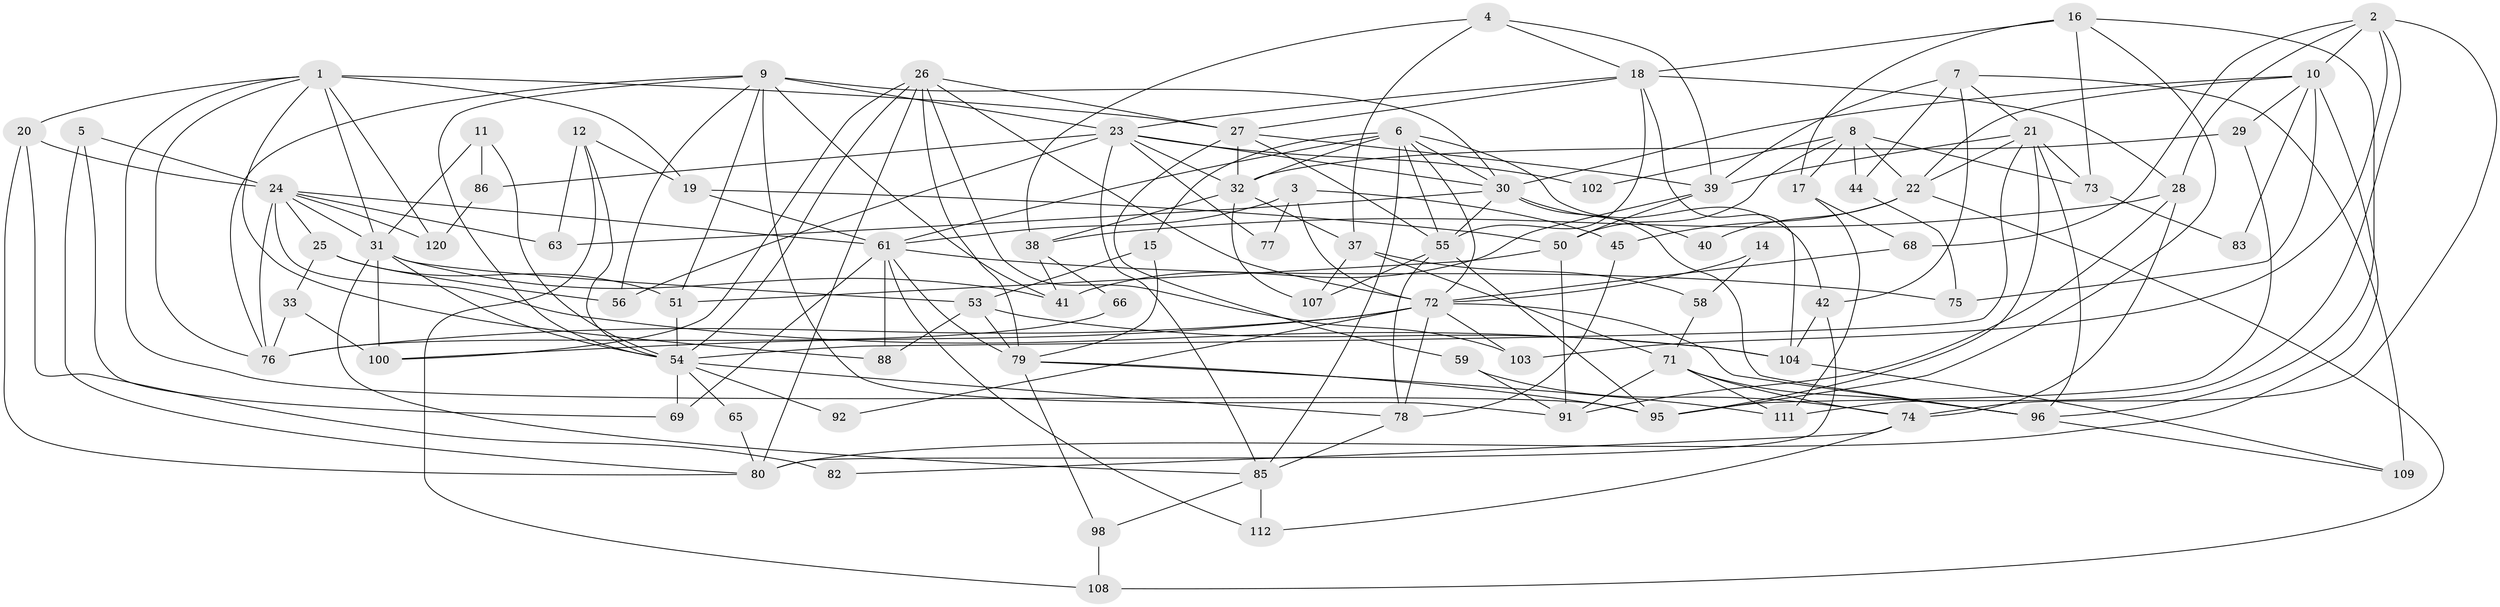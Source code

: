 // Generated by graph-tools (version 1.1) at 2025/24/03/03/25 07:24:01]
// undirected, 84 vertices, 200 edges
graph export_dot {
graph [start="1"]
  node [color=gray90,style=filled];
  1 [super="+87"];
  2;
  3;
  4 [super="+116"];
  5 [super="+46"];
  6 [super="+118"];
  7;
  8 [super="+13"];
  9 [super="+43"];
  10 [super="+115"];
  11;
  12 [super="+57"];
  14;
  15;
  16 [super="+101"];
  17 [super="+47"];
  18 [super="+89"];
  19 [super="+49"];
  20;
  21 [super="+36"];
  22 [super="+106"];
  23 [super="+67"];
  24 [super="+34"];
  25;
  26 [super="+121"];
  27 [super="+48"];
  28 [super="+35"];
  29 [super="+70"];
  30 [super="+60"];
  31 [super="+52"];
  32 [super="+113"];
  33;
  37;
  38 [super="+97"];
  39 [super="+62"];
  40;
  41;
  42;
  44;
  45;
  50;
  51 [super="+105"];
  53;
  54 [super="+94"];
  55 [super="+84"];
  56;
  58;
  59;
  61 [super="+64"];
  63;
  65;
  66;
  68;
  69;
  71 [super="+117"];
  72 [super="+81"];
  73;
  74 [super="+119"];
  75;
  76 [super="+110"];
  77;
  78 [super="+114"];
  79 [super="+93"];
  80;
  82;
  83;
  85 [super="+90"];
  86;
  88;
  91;
  92;
  95 [super="+99"];
  96;
  98;
  100;
  102;
  103;
  104;
  107;
  108;
  109;
  111;
  112;
  120;
  1 -- 31;
  1 -- 120;
  1 -- 19 [weight=2];
  1 -- 20;
  1 -- 88;
  1 -- 76;
  1 -- 95;
  1 -- 27;
  2 -- 68;
  2 -- 103;
  2 -- 28;
  2 -- 74;
  2 -- 111;
  2 -- 10;
  3 -- 45;
  3 -- 61;
  3 -- 72;
  3 -- 77;
  4 -- 39;
  4 -- 37;
  4 -- 18;
  4 -- 38;
  5 -- 80;
  5 -- 69;
  5 -- 24;
  6 -- 85 [weight=2];
  6 -- 42;
  6 -- 72;
  6 -- 61;
  6 -- 15;
  6 -- 32;
  6 -- 30;
  6 -- 55;
  7 -- 44;
  7 -- 42;
  7 -- 109;
  7 -- 39;
  7 -- 21;
  8 -- 50;
  8 -- 44;
  8 -- 102;
  8 -- 73;
  8 -- 22;
  8 -- 17;
  9 -- 91;
  9 -- 56;
  9 -- 76;
  9 -- 41;
  9 -- 54;
  9 -- 51;
  9 -- 30;
  9 -- 23;
  10 -- 80;
  10 -- 30;
  10 -- 83 [weight=2];
  10 -- 75;
  10 -- 29;
  10 -- 22;
  11 -- 86;
  11 -- 54;
  11 -- 31;
  12 -- 19 [weight=2];
  12 -- 63;
  12 -- 108;
  12 -- 54;
  14 -- 58;
  14 -- 72;
  15 -- 79;
  15 -- 53;
  16 -- 73;
  16 -- 96;
  16 -- 18;
  16 -- 95;
  16 -- 17;
  17 -- 68 [weight=2];
  17 -- 111;
  18 -- 55;
  18 -- 23;
  18 -- 104;
  18 -- 27;
  18 -- 28;
  19 -- 50;
  19 -- 61;
  20 -- 80;
  20 -- 82;
  20 -- 24;
  21 -- 73;
  21 -- 96;
  21 -- 39;
  21 -- 54;
  21 -- 95;
  21 -- 22;
  22 -- 108;
  22 -- 40;
  22 -- 45;
  23 -- 30;
  23 -- 102;
  23 -- 85;
  23 -- 32;
  23 -- 86;
  23 -- 56;
  23 -- 77;
  24 -- 25;
  24 -- 63;
  24 -- 120;
  24 -- 76;
  24 -- 104;
  24 -- 61;
  24 -- 31;
  25 -- 56;
  25 -- 33;
  25 -- 51;
  26 -- 54;
  26 -- 80;
  26 -- 100;
  26 -- 103;
  26 -- 72;
  26 -- 27;
  26 -- 79;
  27 -- 32;
  27 -- 39;
  27 -- 59;
  27 -- 55;
  28 -- 74;
  28 -- 91;
  28 -- 38;
  29 -- 32;
  29 -- 95;
  30 -- 63;
  30 -- 96;
  30 -- 40;
  30 -- 55;
  31 -- 85;
  31 -- 100;
  31 -- 53;
  31 -- 41;
  31 -- 54;
  32 -- 37;
  32 -- 38;
  32 -- 107;
  33 -- 100;
  33 -- 76;
  37 -- 107;
  37 -- 71;
  37 -- 58;
  38 -- 41;
  38 -- 66;
  39 -- 41;
  39 -- 50;
  42 -- 80;
  42 -- 104;
  44 -- 75;
  45 -- 78;
  50 -- 91;
  50 -- 51;
  51 -- 54;
  53 -- 104;
  53 -- 88;
  53 -- 79;
  54 -- 65;
  54 -- 69;
  54 -- 78;
  54 -- 92;
  55 -- 95;
  55 -- 107;
  55 -- 78;
  58 -- 71;
  59 -- 91;
  59 -- 74;
  61 -- 75;
  61 -- 112;
  61 -- 69;
  61 -- 88;
  61 -- 79;
  65 -- 80;
  66 -- 76;
  68 -- 72;
  71 -- 74;
  71 -- 96;
  71 -- 91;
  71 -- 111;
  72 -- 76;
  72 -- 92;
  72 -- 100;
  72 -- 96;
  72 -- 103;
  72 -- 78;
  73 -- 83;
  74 -- 82;
  74 -- 112;
  78 -- 85;
  79 -- 95;
  79 -- 111;
  79 -- 98;
  85 -- 98;
  85 -- 112;
  86 -- 120;
  96 -- 109;
  98 -- 108;
  104 -- 109;
}
